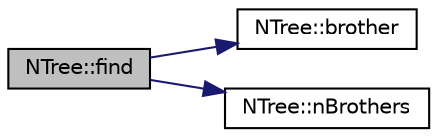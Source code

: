 digraph "NTree::find"
{
 // LATEX_PDF_SIZE
  edge [fontname="Helvetica",fontsize="10",labelfontname="Helvetica",labelfontsize="10"];
  node [fontname="Helvetica",fontsize="10",shape=record];
  rankdir="LR";
  Node1 [label="NTree::find",height=0.2,width=0.4,color="black", fillcolor="grey75", style="filled", fontcolor="black",tooltip=" "];
  Node1 -> Node2 [color="midnightblue",fontsize="10",style="solid",fontname="Helvetica"];
  Node2 [label="NTree::brother",height=0.2,width=0.4,color="black", fillcolor="white", style="filled",URL="$class_n_tree.html#a3e340bf56c643e25c917240b737045a1",tooltip=" "];
  Node1 -> Node3 [color="midnightblue",fontsize="10",style="solid",fontname="Helvetica"];
  Node3 [label="NTree::nBrothers",height=0.2,width=0.4,color="black", fillcolor="white", style="filled",URL="$class_n_tree.html#a075e4c9929ff7f830038f12adefd3ac9",tooltip=" "];
}
